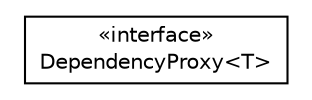#!/usr/local/bin/dot
#
# Class diagram 
# Generated by UMLGraph version R5_6-24-gf6e263 (http://www.umlgraph.org/)
#

digraph G {
	edge [fontname="Helvetica",fontsize=10,labelfontname="Helvetica",labelfontsize=10];
	node [fontname="Helvetica",fontsize=10,shape=plaintext];
	nodesep=0.25;
	ranksep=0.5;
	// org.universAAL.utilities.ioc.dependencies.DependencyProxy<T>
	c632 [label=<<table title="org.universAAL.utilities.ioc.dependencies.DependencyProxy" border="0" cellborder="1" cellspacing="0" cellpadding="2" port="p" href="./DependencyProxy.html">
		<tr><td><table border="0" cellspacing="0" cellpadding="1">
<tr><td align="center" balign="center"> &#171;interface&#187; </td></tr>
<tr><td align="center" balign="center"> DependencyProxy&lt;T&gt; </td></tr>
		</table></td></tr>
		</table>>, URL="./DependencyProxy.html", fontname="Helvetica", fontcolor="black", fontsize=10.0];
}

